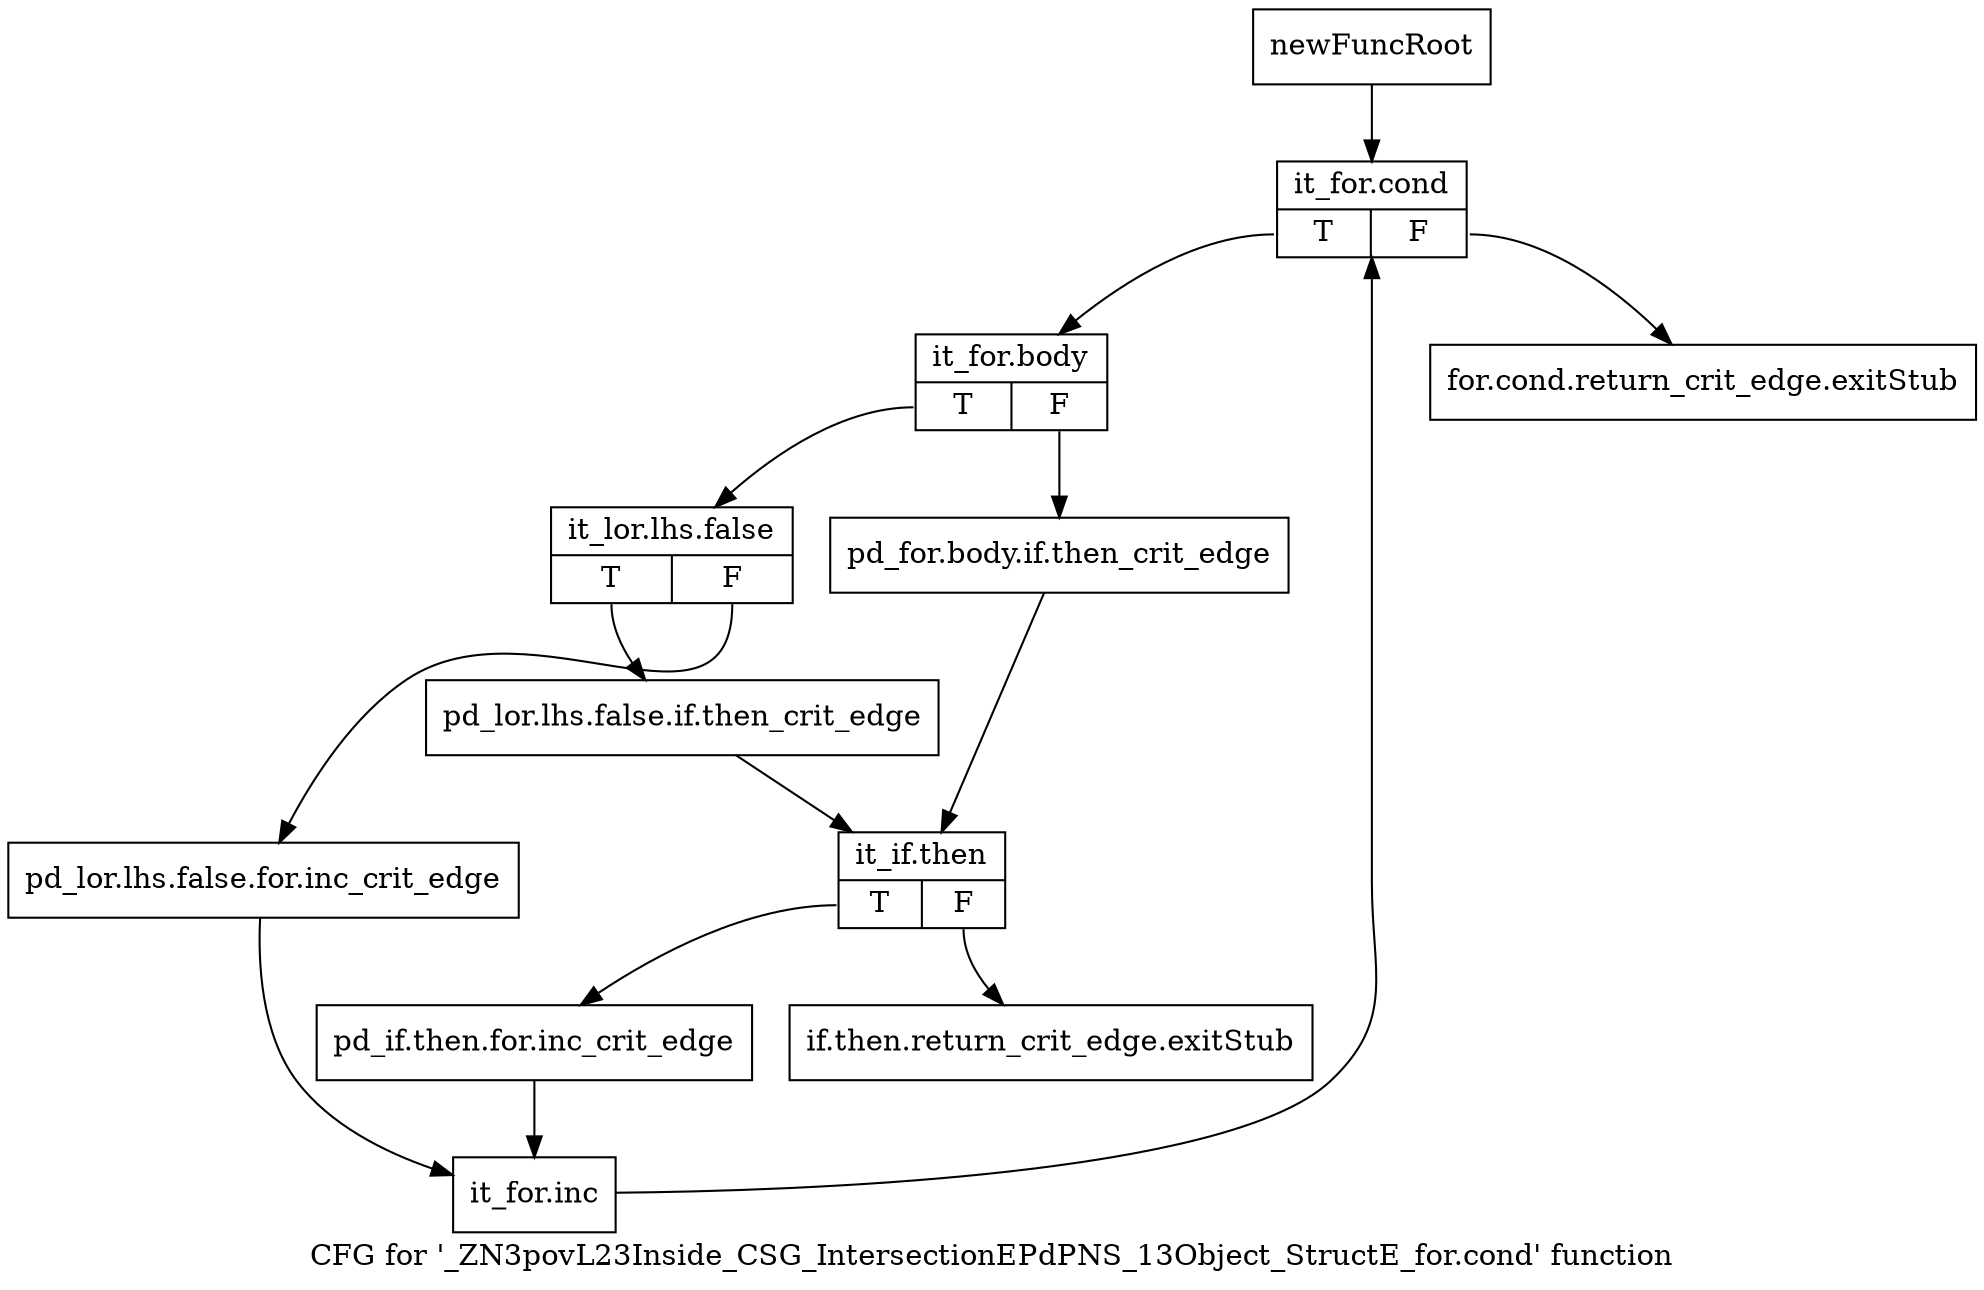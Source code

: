 digraph "CFG for '_ZN3povL23Inside_CSG_IntersectionEPdPNS_13Object_StructE_for.cond' function" {
	label="CFG for '_ZN3povL23Inside_CSG_IntersectionEPdPNS_13Object_StructE_for.cond' function";

	Node0x23a3d40 [shape=record,label="{newFuncRoot}"];
	Node0x23a3d40 -> Node0x23a3e30;
	Node0x23a3d90 [shape=record,label="{for.cond.return_crit_edge.exitStub}"];
	Node0x23a3de0 [shape=record,label="{if.then.return_crit_edge.exitStub}"];
	Node0x23a3e30 [shape=record,label="{it_for.cond|{<s0>T|<s1>F}}"];
	Node0x23a3e30:s0 -> Node0x23a3e80;
	Node0x23a3e30:s1 -> Node0x23a3d90;
	Node0x23a3e80 [shape=record,label="{it_for.body|{<s0>T|<s1>F}}"];
	Node0x23a3e80:s0 -> Node0x23a3f20;
	Node0x23a3e80:s1 -> Node0x23a3ed0;
	Node0x23a3ed0 [shape=record,label="{pd_for.body.if.then_crit_edge}"];
	Node0x23a3ed0 -> Node0x23a4010;
	Node0x23a3f20 [shape=record,label="{it_lor.lhs.false|{<s0>T|<s1>F}}"];
	Node0x23a3f20:s0 -> Node0x23a3fc0;
	Node0x23a3f20:s1 -> Node0x23a3f70;
	Node0x23a3f70 [shape=record,label="{pd_lor.lhs.false.for.inc_crit_edge}"];
	Node0x23a3f70 -> Node0x23a40b0;
	Node0x23a3fc0 [shape=record,label="{pd_lor.lhs.false.if.then_crit_edge}"];
	Node0x23a3fc0 -> Node0x23a4010;
	Node0x23a4010 [shape=record,label="{it_if.then|{<s0>T|<s1>F}}"];
	Node0x23a4010:s0 -> Node0x23a4060;
	Node0x23a4010:s1 -> Node0x23a3de0;
	Node0x23a4060 [shape=record,label="{pd_if.then.for.inc_crit_edge}"];
	Node0x23a4060 -> Node0x23a40b0;
	Node0x23a40b0 [shape=record,label="{it_for.inc}"];
	Node0x23a40b0 -> Node0x23a3e30;
}
